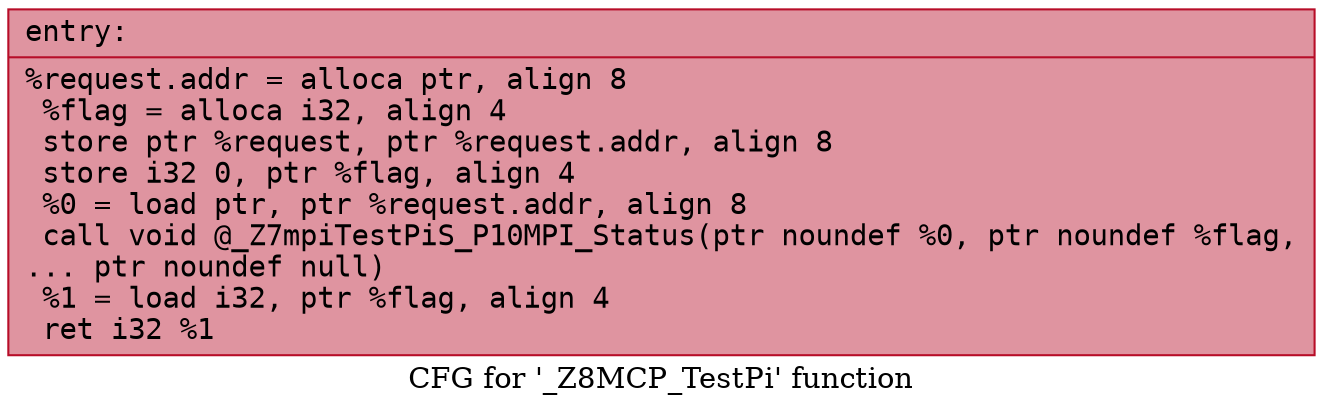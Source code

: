 digraph "CFG for '_Z8MCP_TestPi' function" {
	label="CFG for '_Z8MCP_TestPi' function";

	Node0x558b6942b6b0 [shape=record,color="#b70d28ff", style=filled, fillcolor="#b70d2870" fontname="Courier",label="{entry:\l|  %request.addr = alloca ptr, align 8\l  %flag = alloca i32, align 4\l  store ptr %request, ptr %request.addr, align 8\l  store i32 0, ptr %flag, align 4\l  %0 = load ptr, ptr %request.addr, align 8\l  call void @_Z7mpiTestPiS_P10MPI_Status(ptr noundef %0, ptr noundef %flag,\l... ptr noundef null)\l  %1 = load i32, ptr %flag, align 4\l  ret i32 %1\l}"];
}
